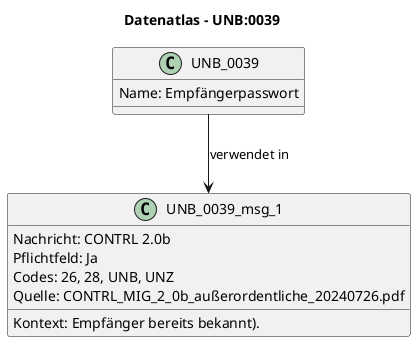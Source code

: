 @startuml
title Datenatlas – UNB:0039
class UNB_0039 {
  Name: Empfängerpasswort
}
class UNB_0039_msg_1 {
  Nachricht: CONTRL 2.0b
  Kontext: Empfänger bereits bekannt).
  Pflichtfeld: Ja
  Codes: 26, 28, UNB, UNZ
  Quelle: CONTRL_MIG_2_0b_außerordentliche_20240726.pdf
}
UNB_0039 --> UNB_0039_msg_1 : verwendet in
@enduml